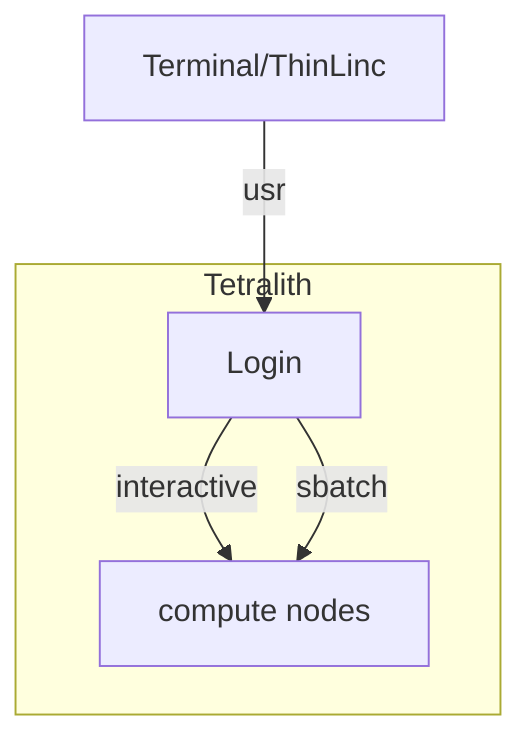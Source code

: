 graph TB


        Terminal/ThinLinc -- usr --> Node1
        

        subgraph "Tetralith"
        Node1[Login] -- interactive --> Node2[compute nodes]
        Node1 -- sbatch --> Node2
        end